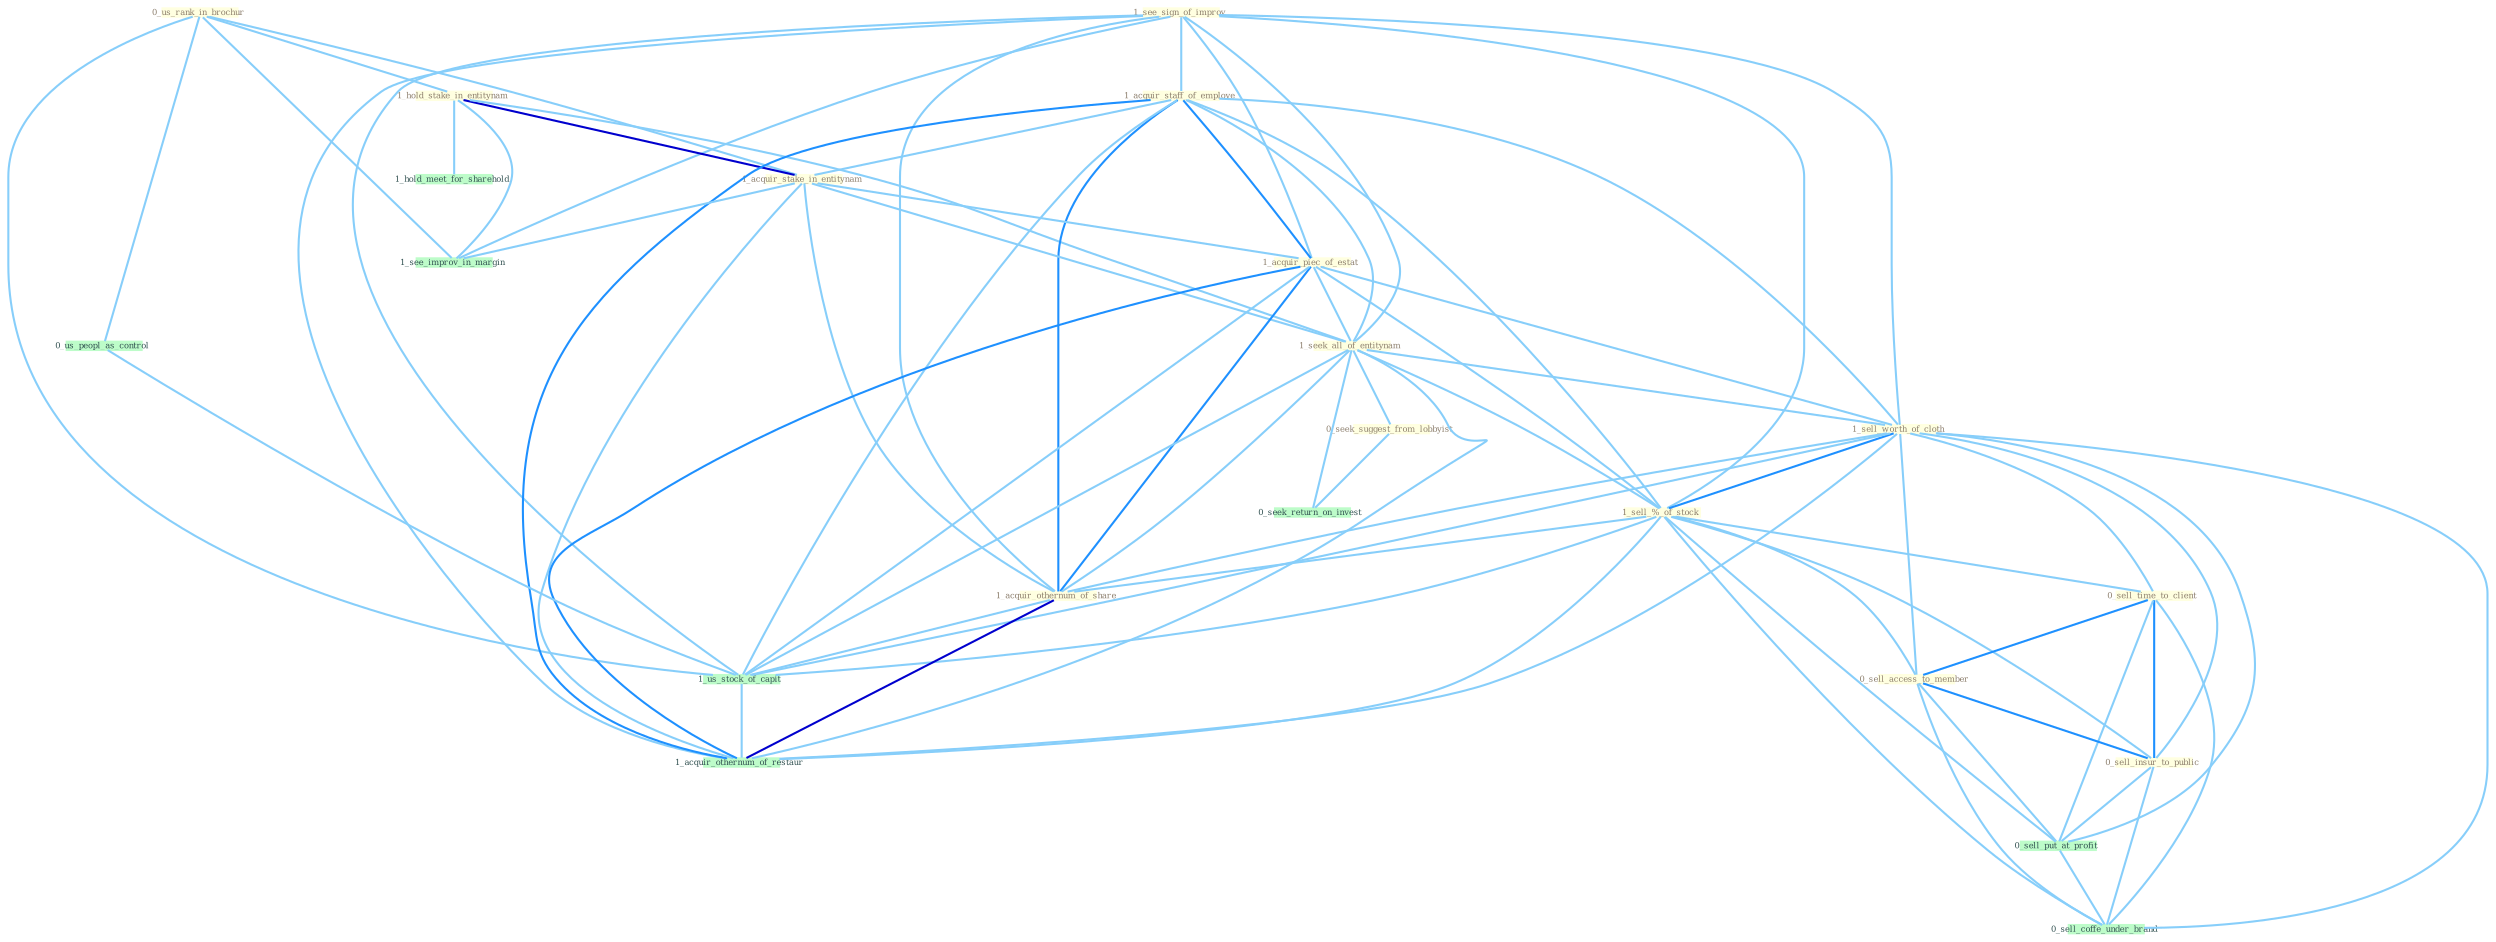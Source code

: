 Graph G{ 
    node
    [shape=polygon,style=filled,width=.5,height=.06,color="#BDFCC9",fixedsize=true,fontsize=4,
    fontcolor="#2f4f4f"];
    {node
    [color="#ffffe0", fontcolor="#8b7d6b"] "0_us_rank_in_brochur " "1_see_sign_of_improv " "1_hold_stake_in_entitynam " "1_acquir_staff_of_employe " "1_acquir_stake_in_entitynam " "1_acquir_piec_of_estat " "1_seek_all_of_entitynam " "1_sell_worth_of_cloth " "1_sell_%_of_stock " "0_sell_time_to_client " "1_acquir_othernum_of_share " "0_seek_suggest_from_lobbyist " "0_sell_access_to_member " "0_sell_insur_to_public "}
{node [color="#fff0f5", fontcolor="#b22222"]}
edge [color="#B0E2FF"];

	"0_us_rank_in_brochur " -- "1_hold_stake_in_entitynam " [w="1", color="#87cefa" ];
	"0_us_rank_in_brochur " -- "1_acquir_stake_in_entitynam " [w="1", color="#87cefa" ];
	"0_us_rank_in_brochur " -- "0_us_peopl_as_control " [w="1", color="#87cefa" ];
	"0_us_rank_in_brochur " -- "1_us_stock_of_capit " [w="1", color="#87cefa" ];
	"0_us_rank_in_brochur " -- "1_see_improv_in_margin " [w="1", color="#87cefa" ];
	"1_see_sign_of_improv " -- "1_acquir_staff_of_employe " [w="1", color="#87cefa" ];
	"1_see_sign_of_improv " -- "1_acquir_piec_of_estat " [w="1", color="#87cefa" ];
	"1_see_sign_of_improv " -- "1_seek_all_of_entitynam " [w="1", color="#87cefa" ];
	"1_see_sign_of_improv " -- "1_sell_worth_of_cloth " [w="1", color="#87cefa" ];
	"1_see_sign_of_improv " -- "1_sell_%_of_stock " [w="1", color="#87cefa" ];
	"1_see_sign_of_improv " -- "1_acquir_othernum_of_share " [w="1", color="#87cefa" ];
	"1_see_sign_of_improv " -- "1_us_stock_of_capit " [w="1", color="#87cefa" ];
	"1_see_sign_of_improv " -- "1_see_improv_in_margin " [w="1", color="#87cefa" ];
	"1_see_sign_of_improv " -- "1_acquir_othernum_of_restaur " [w="1", color="#87cefa" ];
	"1_hold_stake_in_entitynam " -- "1_acquir_stake_in_entitynam " [w="3", color="#0000cd" , len=0.6];
	"1_hold_stake_in_entitynam " -- "1_seek_all_of_entitynam " [w="1", color="#87cefa" ];
	"1_hold_stake_in_entitynam " -- "1_see_improv_in_margin " [w="1", color="#87cefa" ];
	"1_hold_stake_in_entitynam " -- "1_hold_meet_for_sharehold " [w="1", color="#87cefa" ];
	"1_acquir_staff_of_employe " -- "1_acquir_stake_in_entitynam " [w="1", color="#87cefa" ];
	"1_acquir_staff_of_employe " -- "1_acquir_piec_of_estat " [w="2", color="#1e90ff" , len=0.8];
	"1_acquir_staff_of_employe " -- "1_seek_all_of_entitynam " [w="1", color="#87cefa" ];
	"1_acquir_staff_of_employe " -- "1_sell_worth_of_cloth " [w="1", color="#87cefa" ];
	"1_acquir_staff_of_employe " -- "1_sell_%_of_stock " [w="1", color="#87cefa" ];
	"1_acquir_staff_of_employe " -- "1_acquir_othernum_of_share " [w="2", color="#1e90ff" , len=0.8];
	"1_acquir_staff_of_employe " -- "1_us_stock_of_capit " [w="1", color="#87cefa" ];
	"1_acquir_staff_of_employe " -- "1_acquir_othernum_of_restaur " [w="2", color="#1e90ff" , len=0.8];
	"1_acquir_stake_in_entitynam " -- "1_acquir_piec_of_estat " [w="1", color="#87cefa" ];
	"1_acquir_stake_in_entitynam " -- "1_seek_all_of_entitynam " [w="1", color="#87cefa" ];
	"1_acquir_stake_in_entitynam " -- "1_acquir_othernum_of_share " [w="1", color="#87cefa" ];
	"1_acquir_stake_in_entitynam " -- "1_see_improv_in_margin " [w="1", color="#87cefa" ];
	"1_acquir_stake_in_entitynam " -- "1_acquir_othernum_of_restaur " [w="1", color="#87cefa" ];
	"1_acquir_piec_of_estat " -- "1_seek_all_of_entitynam " [w="1", color="#87cefa" ];
	"1_acquir_piec_of_estat " -- "1_sell_worth_of_cloth " [w="1", color="#87cefa" ];
	"1_acquir_piec_of_estat " -- "1_sell_%_of_stock " [w="1", color="#87cefa" ];
	"1_acquir_piec_of_estat " -- "1_acquir_othernum_of_share " [w="2", color="#1e90ff" , len=0.8];
	"1_acquir_piec_of_estat " -- "1_us_stock_of_capit " [w="1", color="#87cefa" ];
	"1_acquir_piec_of_estat " -- "1_acquir_othernum_of_restaur " [w="2", color="#1e90ff" , len=0.8];
	"1_seek_all_of_entitynam " -- "1_sell_worth_of_cloth " [w="1", color="#87cefa" ];
	"1_seek_all_of_entitynam " -- "1_sell_%_of_stock " [w="1", color="#87cefa" ];
	"1_seek_all_of_entitynam " -- "1_acquir_othernum_of_share " [w="1", color="#87cefa" ];
	"1_seek_all_of_entitynam " -- "0_seek_suggest_from_lobbyist " [w="1", color="#87cefa" ];
	"1_seek_all_of_entitynam " -- "0_seek_return_on_invest " [w="1", color="#87cefa" ];
	"1_seek_all_of_entitynam " -- "1_us_stock_of_capit " [w="1", color="#87cefa" ];
	"1_seek_all_of_entitynam " -- "1_acquir_othernum_of_restaur " [w="1", color="#87cefa" ];
	"1_sell_worth_of_cloth " -- "1_sell_%_of_stock " [w="2", color="#1e90ff" , len=0.8];
	"1_sell_worth_of_cloth " -- "0_sell_time_to_client " [w="1", color="#87cefa" ];
	"1_sell_worth_of_cloth " -- "1_acquir_othernum_of_share " [w="1", color="#87cefa" ];
	"1_sell_worth_of_cloth " -- "0_sell_access_to_member " [w="1", color="#87cefa" ];
	"1_sell_worth_of_cloth " -- "0_sell_insur_to_public " [w="1", color="#87cefa" ];
	"1_sell_worth_of_cloth " -- "0_sell_put_at_profit " [w="1", color="#87cefa" ];
	"1_sell_worth_of_cloth " -- "1_us_stock_of_capit " [w="1", color="#87cefa" ];
	"1_sell_worth_of_cloth " -- "0_sell_coffe_under_brand " [w="1", color="#87cefa" ];
	"1_sell_worth_of_cloth " -- "1_acquir_othernum_of_restaur " [w="1", color="#87cefa" ];
	"1_sell_%_of_stock " -- "0_sell_time_to_client " [w="1", color="#87cefa" ];
	"1_sell_%_of_stock " -- "1_acquir_othernum_of_share " [w="1", color="#87cefa" ];
	"1_sell_%_of_stock " -- "0_sell_access_to_member " [w="1", color="#87cefa" ];
	"1_sell_%_of_stock " -- "0_sell_insur_to_public " [w="1", color="#87cefa" ];
	"1_sell_%_of_stock " -- "0_sell_put_at_profit " [w="1", color="#87cefa" ];
	"1_sell_%_of_stock " -- "1_us_stock_of_capit " [w="1", color="#87cefa" ];
	"1_sell_%_of_stock " -- "0_sell_coffe_under_brand " [w="1", color="#87cefa" ];
	"1_sell_%_of_stock " -- "1_acquir_othernum_of_restaur " [w="1", color="#87cefa" ];
	"0_sell_time_to_client " -- "0_sell_access_to_member " [w="2", color="#1e90ff" , len=0.8];
	"0_sell_time_to_client " -- "0_sell_insur_to_public " [w="2", color="#1e90ff" , len=0.8];
	"0_sell_time_to_client " -- "0_sell_put_at_profit " [w="1", color="#87cefa" ];
	"0_sell_time_to_client " -- "0_sell_coffe_under_brand " [w="1", color="#87cefa" ];
	"1_acquir_othernum_of_share " -- "1_us_stock_of_capit " [w="1", color="#87cefa" ];
	"1_acquir_othernum_of_share " -- "1_acquir_othernum_of_restaur " [w="3", color="#0000cd" , len=0.6];
	"0_seek_suggest_from_lobbyist " -- "0_seek_return_on_invest " [w="1", color="#87cefa" ];
	"0_sell_access_to_member " -- "0_sell_insur_to_public " [w="2", color="#1e90ff" , len=0.8];
	"0_sell_access_to_member " -- "0_sell_put_at_profit " [w="1", color="#87cefa" ];
	"0_sell_access_to_member " -- "0_sell_coffe_under_brand " [w="1", color="#87cefa" ];
	"0_sell_insur_to_public " -- "0_sell_put_at_profit " [w="1", color="#87cefa" ];
	"0_sell_insur_to_public " -- "0_sell_coffe_under_brand " [w="1", color="#87cefa" ];
	"0_us_peopl_as_control " -- "1_us_stock_of_capit " [w="1", color="#87cefa" ];
	"0_sell_put_at_profit " -- "0_sell_coffe_under_brand " [w="1", color="#87cefa" ];
	"1_us_stock_of_capit " -- "1_acquir_othernum_of_restaur " [w="1", color="#87cefa" ];
}